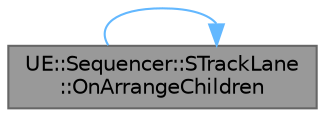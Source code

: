 digraph "UE::Sequencer::STrackLane::OnArrangeChildren"
{
 // INTERACTIVE_SVG=YES
 // LATEX_PDF_SIZE
  bgcolor="transparent";
  edge [fontname=Helvetica,fontsize=10,labelfontname=Helvetica,labelfontsize=10];
  node [fontname=Helvetica,fontsize=10,shape=box,height=0.2,width=0.4];
  rankdir="RL";
  Node1 [id="Node000001",label="UE::Sequencer::STrackLane\l::OnArrangeChildren",height=0.2,width=0.4,color="gray40", fillcolor="grey60", style="filled", fontcolor="black",tooltip="Panels arrange their children in a space described by the AllottedGeometry parameter."];
  Node1 -> Node1 [id="edge1_Node000001_Node000001",dir="back",color="steelblue1",style="solid",tooltip=" "];
}
